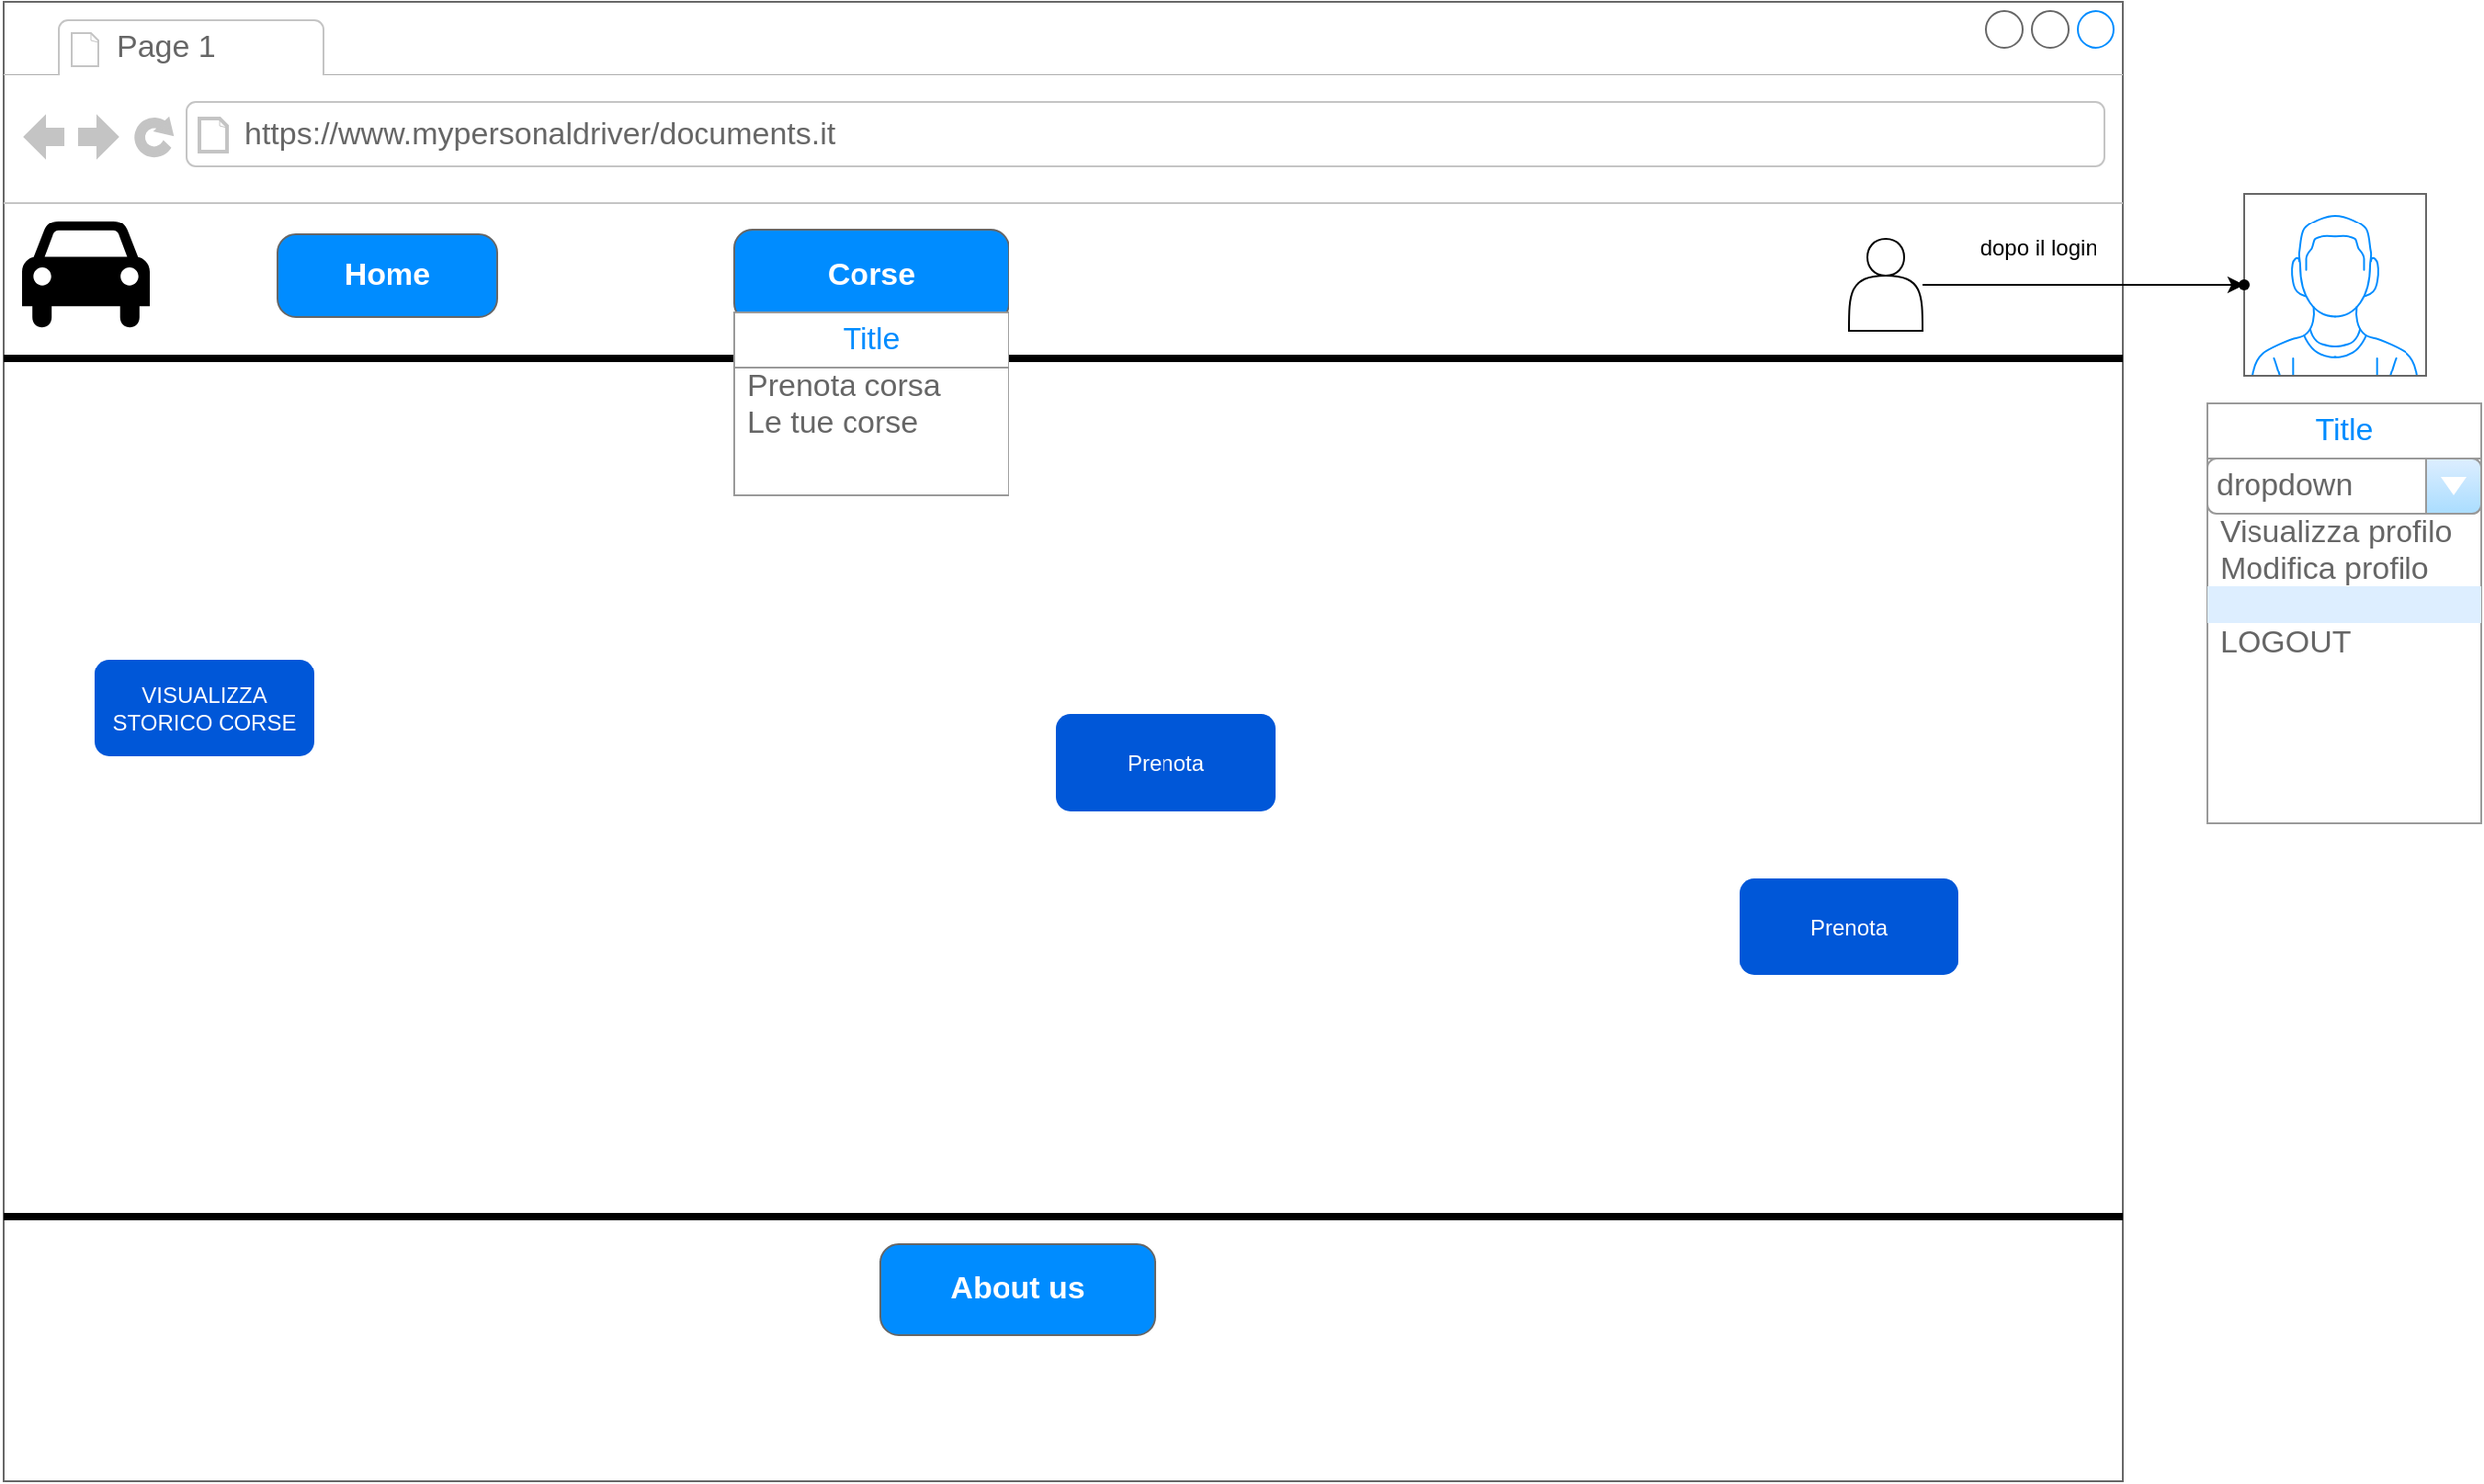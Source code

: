 <mxfile version="24.8.4">
  <diagram name="Pagina-1" id="dskma8Z-gOSgwQgC8u4p">
    <mxGraphModel dx="1687" dy="2087" grid="1" gridSize="10" guides="1" tooltips="1" connect="1" arrows="1" fold="1" page="1" pageScale="1" pageWidth="827" pageHeight="1169" math="0" shadow="0">
      <root>
        <mxCell id="0" />
        <mxCell id="1" parent="0" />
        <mxCell id="lYbrD1-ZG2RP-sd4UIId-1" value="" style="strokeWidth=1;shadow=0;dashed=0;align=center;html=1;shape=mxgraph.mockup.containers.browserWindow;rSize=0;strokeColor=#666666;strokeColor2=#008cff;strokeColor3=#c4c4c4;mainText=,;recursiveResize=0;" vertex="1" parent="1">
          <mxGeometry x="54" y="-10" width="1160" height="810" as="geometry" />
        </mxCell>
        <mxCell id="lYbrD1-ZG2RP-sd4UIId-2" value="Page 1" style="strokeWidth=1;shadow=0;dashed=0;align=center;html=1;shape=mxgraph.mockup.containers.anchor;fontSize=17;fontColor=#666666;align=left;whiteSpace=wrap;" vertex="1" parent="lYbrD1-ZG2RP-sd4UIId-1">
          <mxGeometry x="60" y="12" width="110" height="26" as="geometry" />
        </mxCell>
        <mxCell id="lYbrD1-ZG2RP-sd4UIId-3" value="https://www.mypersonaldriver/documents.it" style="strokeWidth=1;shadow=0;dashed=0;align=center;html=1;shape=mxgraph.mockup.containers.anchor;rSize=0;fontSize=17;fontColor=#666666;align=left;" vertex="1" parent="lYbrD1-ZG2RP-sd4UIId-1">
          <mxGeometry x="130" y="60" width="250" height="26" as="geometry" />
        </mxCell>
        <mxCell id="lYbrD1-ZG2RP-sd4UIId-4" value="" style="shape=actor;whiteSpace=wrap;html=1;" vertex="1" parent="lYbrD1-ZG2RP-sd4UIId-1">
          <mxGeometry x="1010" y="130" width="40" height="50" as="geometry" />
        </mxCell>
        <mxCell id="lYbrD1-ZG2RP-sd4UIId-5" value="dopo il login&amp;nbsp;" style="text;html=1;align=center;verticalAlign=middle;resizable=0;points=[];autosize=1;strokeColor=none;fillColor=none;" vertex="1" parent="lYbrD1-ZG2RP-sd4UIId-1">
          <mxGeometry x="1070" y="120" width="90" height="30" as="geometry" />
        </mxCell>
        <mxCell id="lYbrD1-ZG2RP-sd4UIId-6" value="" style="line;strokeWidth=4;html=1;perimeter=backbonePerimeter;points=[];outlineConnect=0;" vertex="1" parent="lYbrD1-ZG2RP-sd4UIId-1">
          <mxGeometry y="190" width="1160" height="10" as="geometry" />
        </mxCell>
        <mxCell id="lYbrD1-ZG2RP-sd4UIId-7" value="" style="shape=mxgraph.signs.transportation.car_4;html=1;pointerEvents=1;fillColor=#000000;strokeColor=none;verticalLabelPosition=bottom;verticalAlign=top;align=center;" vertex="1" parent="lYbrD1-ZG2RP-sd4UIId-1">
          <mxGeometry x="10" y="120" width="70" height="60" as="geometry" />
        </mxCell>
        <mxCell id="lYbrD1-ZG2RP-sd4UIId-8" value="Home" style="strokeWidth=1;shadow=0;dashed=0;align=center;html=1;shape=mxgraph.mockup.buttons.button;strokeColor=#666666;fontColor=#ffffff;mainText=;buttonStyle=round;fontSize=17;fontStyle=1;fillColor=#008cff;whiteSpace=wrap;" vertex="1" parent="lYbrD1-ZG2RP-sd4UIId-1">
          <mxGeometry x="150" y="127.5" width="120" height="45" as="geometry" />
        </mxCell>
        <mxCell id="lYbrD1-ZG2RP-sd4UIId-9" value="" style="line;strokeWidth=4;html=1;perimeter=backbonePerimeter;points=[];outlineConnect=0;" vertex="1" parent="lYbrD1-ZG2RP-sd4UIId-1">
          <mxGeometry y="660" width="1160" height="10" as="geometry" />
        </mxCell>
        <mxCell id="lYbrD1-ZG2RP-sd4UIId-10" value="About us" style="strokeWidth=1;shadow=0;dashed=0;align=center;html=1;shape=mxgraph.mockup.buttons.button;strokeColor=#666666;fontColor=#ffffff;mainText=;buttonStyle=round;fontSize=17;fontStyle=1;fillColor=#008cff;whiteSpace=wrap;" vertex="1" parent="lYbrD1-ZG2RP-sd4UIId-1">
          <mxGeometry x="480" y="680" width="150" height="50" as="geometry" />
        </mxCell>
        <mxCell id="lYbrD1-ZG2RP-sd4UIId-11" value="Corse" style="strokeWidth=1;shadow=0;dashed=0;align=center;html=1;shape=mxgraph.mockup.buttons.button;strokeColor=#666666;fontColor=#ffffff;mainText=;buttonStyle=round;fontSize=17;fontStyle=1;fillColor=#008cff;whiteSpace=wrap;" vertex="1" parent="lYbrD1-ZG2RP-sd4UIId-1">
          <mxGeometry x="400" y="125" width="150" height="50" as="geometry" />
        </mxCell>
        <mxCell id="lYbrD1-ZG2RP-sd4UIId-32" value="Prenota&lt;span style=&quot;color: rgba(0, 0, 0, 0); font-family: monospace; font-size: 0px; text-align: start; text-wrap-mode: nowrap;&quot;&gt;%3CmxGraphModel%3E%3Croot%3E%3CmxCell%20id%3D%220%22%2F%3E%3CmxCell%20id%3D%221%22%20parent%3D%220%22%2F%3E%3CmxCell%20id%3D%222%22%20value%3D%22Primary%22%20style%3D%22rounded%3D1%3BfillColor%3D%230057D8%3BstrokeColor%3Dnone%3Bhtml%3D1%3BwhiteSpace%3Dwrap%3BfontColor%3D%23ffffff%3Balign%3Dcenter%3BverticalAlign%3Dmiddle%3BfontStyle%3D0%3BfontSize%3D12%3Bsketch%3D0%3B%22%20vertex%3D%221%22%20parent%3D%221%22%3E%3CmxGeometry%20x%3D%2270%22%20y%3D%22200%22%20width%3D%22120%22%20height%3D%2253%22%20as%3D%22geometry%22%2F%3E%3C%2FmxCell%3E%3C%2Froot%3E%3C%2FmxGraphModel%3E&lt;/span&gt;" style="rounded=1;fillColor=#0057D8;strokeColor=none;html=1;whiteSpace=wrap;fontColor=#ffffff;align=center;verticalAlign=middle;fontStyle=0;fontSize=12;sketch=0;" vertex="1" parent="lYbrD1-ZG2RP-sd4UIId-1">
          <mxGeometry x="950" y="480" width="120" height="53" as="geometry" />
        </mxCell>
        <mxCell id="lYbrD1-ZG2RP-sd4UIId-73" value="VISUALIZZA STORICO CORSE" style="rounded=1;fillColor=#0057D8;strokeColor=none;html=1;whiteSpace=wrap;fontColor=#ffffff;align=center;verticalAlign=middle;fontStyle=0;fontSize=12;sketch=0;" vertex="1" parent="lYbrD1-ZG2RP-sd4UIId-1">
          <mxGeometry x="50" y="360" width="120" height="53" as="geometry" />
        </mxCell>
        <mxCell id="lYbrD1-ZG2RP-sd4UIId-74" value="Prenota&lt;span style=&quot;color: rgba(0, 0, 0, 0); font-family: monospace; font-size: 0px; text-align: start; text-wrap-mode: nowrap;&quot;&gt;%3CmxGraphModel%3E%3Croot%3E%3CmxCell%20id%3D%220%22%2F%3E%3CmxCell%20id%3D%221%22%20parent%3D%220%22%2F%3E%3CmxCell%20id%3D%222%22%20value%3D%22Primary%22%20style%3D%22rounded%3D1%3BfillColor%3D%230057D8%3BstrokeColor%3Dnone%3Bhtml%3D1%3BwhiteSpace%3Dwrap%3BfontColor%3D%23ffffff%3Balign%3Dcenter%3BverticalAlign%3Dmiddle%3BfontStyle%3D0%3BfontSize%3D12%3Bsketch%3D0%3B%22%20vertex%3D%221%22%20parent%3D%221%22%3E%3CmxGeometry%20x%3D%2270%22%20y%3D%22200%22%20width%3D%22120%22%20height%3D%2253%22%20as%3D%22geometry%22%2F%3E%3C%2FmxCell%3E%3C%2Froot%3E%3C%2FmxGraphModel%3E&lt;/span&gt;" style="rounded=1;fillColor=#0057D8;strokeColor=none;html=1;whiteSpace=wrap;fontColor=#ffffff;align=center;verticalAlign=middle;fontStyle=0;fontSize=12;sketch=0;" vertex="1" parent="lYbrD1-ZG2RP-sd4UIId-1">
          <mxGeometry x="576" y="390" width="120" height="53" as="geometry" />
        </mxCell>
        <mxCell id="lYbrD1-ZG2RP-sd4UIId-17" value="" style="verticalLabelPosition=bottom;shadow=0;dashed=0;align=center;html=1;verticalAlign=top;strokeWidth=1;shape=mxgraph.mockup.containers.userMale;strokeColor=#666666;strokeColor2=#008cff;" vertex="1" parent="1">
          <mxGeometry x="1280" y="95" width="100" height="100" as="geometry" />
        </mxCell>
        <mxCell id="lYbrD1-ZG2RP-sd4UIId-18" value="" style="shape=waypoint;sketch=0;size=6;pointerEvents=1;points=[];fillColor=default;resizable=0;rotatable=0;perimeter=centerPerimeter;snapToPoint=1;" vertex="1" parent="1">
          <mxGeometry x="1270" y="135" width="20" height="20" as="geometry" />
        </mxCell>
        <mxCell id="lYbrD1-ZG2RP-sd4UIId-19" value="" style="edgeStyle=orthogonalEdgeStyle;rounded=0;orthogonalLoop=1;jettySize=auto;html=1;" edge="1" parent="1" source="lYbrD1-ZG2RP-sd4UIId-4" target="lYbrD1-ZG2RP-sd4UIId-18">
          <mxGeometry relative="1" as="geometry" />
        </mxCell>
        <mxCell id="lYbrD1-ZG2RP-sd4UIId-20" value="Title" style="swimlane;strokeColor=#999999;swimlaneFillColor=#FFFFFF;fillColor=#ffffff;fontColor=#008CFF;fontStyle=0;childLayout=stackLayout;horizontal=1;startSize=30;horizontalStack=0;resizeParent=1;resizeParentMax=0;resizeLast=0;collapsible=0;marginBottom=0;whiteSpace=wrap;html=1;fontSize=17;" vertex="1" parent="1">
          <mxGeometry x="454" y="160" width="150" height="100" as="geometry" />
        </mxCell>
        <mxCell id="lYbrD1-ZG2RP-sd4UIId-21" value="Prenota corsa" style="text;spacing=0;strokeColor=none;align=left;verticalAlign=middle;spacingLeft=7;spacingRight=10;overflow=hidden;points=[[0,0.5],[1,0.5]];portConstraint=eastwest;rotatable=0;whiteSpace=wrap;html=1;fillColor=none;fontColor=#666666;fontSize=17;" vertex="1" parent="lYbrD1-ZG2RP-sd4UIId-20">
          <mxGeometry y="30" width="150" height="20" as="geometry" />
        </mxCell>
        <mxCell id="lYbrD1-ZG2RP-sd4UIId-22" value="Le tue corse" style="text;spacing=0;strokeColor=none;align=left;verticalAlign=middle;spacingLeft=7;spacingRight=10;overflow=hidden;points=[[0,0.5],[1,0.5]];portConstraint=eastwest;rotatable=0;whiteSpace=wrap;html=1;rSize=5;fillColor=none;fontColor=#666666;fontSize=17;" vertex="1" parent="lYbrD1-ZG2RP-sd4UIId-20">
          <mxGeometry y="50" width="150" height="20" as="geometry" />
        </mxCell>
        <mxCell id="lYbrD1-ZG2RP-sd4UIId-23" value="" style="text;spacing=0;strokeColor=none;align=left;verticalAlign=middle;spacingLeft=7;spacingRight=10;overflow=hidden;points=[[0,0.5],[1,0.5]];portConstraint=eastwest;rotatable=0;whiteSpace=wrap;html=1;fillColor=none;fontColor=#666666;fontSize=17;" vertex="1" parent="lYbrD1-ZG2RP-sd4UIId-20">
          <mxGeometry y="70" width="150" height="30" as="geometry" />
        </mxCell>
        <mxCell id="lYbrD1-ZG2RP-sd4UIId-24" value="Title" style="swimlane;strokeColor=#999999;swimlaneFillColor=#FFFFFF;fillColor=#ffffff;fontColor=#008CFF;fontStyle=0;childLayout=stackLayout;horizontal=1;startSize=30;horizontalStack=0;resizeParent=1;resizeParentMax=0;resizeLast=0;collapsible=0;marginBottom=0;whiteSpace=wrap;html=1;fontSize=17;" vertex="1" parent="1">
          <mxGeometry x="1260" y="210" width="150" height="230" as="geometry" />
        </mxCell>
        <mxCell id="lYbrD1-ZG2RP-sd4UIId-25" value="dropdown" style="strokeWidth=1;shadow=0;dashed=0;align=center;html=1;shape=mxgraph.mockup.forms.comboBox;strokeColor=#999999;fillColor=#ddeeff;align=left;fillColor2=#aaddff;mainText=;fontColor=#666666;fontSize=17;spacingLeft=3;" vertex="1" parent="lYbrD1-ZG2RP-sd4UIId-24">
          <mxGeometry y="30" width="150" height="30" as="geometry" />
        </mxCell>
        <mxCell id="lYbrD1-ZG2RP-sd4UIId-26" value="Visualizza profilo" style="text;spacing=0;strokeColor=none;align=left;verticalAlign=middle;spacingLeft=7;spacingRight=10;overflow=hidden;points=[[0,0.5],[1,0.5]];portConstraint=eastwest;rotatable=0;whiteSpace=wrap;html=1;fillColor=none;fontColor=#666666;fontSize=17;" vertex="1" parent="lYbrD1-ZG2RP-sd4UIId-24">
          <mxGeometry y="60" width="150" height="20" as="geometry" />
        </mxCell>
        <mxCell id="lYbrD1-ZG2RP-sd4UIId-27" value="Modifica profilo" style="text;spacing=0;strokeColor=none;align=left;verticalAlign=middle;spacingLeft=7;spacingRight=10;overflow=hidden;points=[[0,0.5],[1,0.5]];portConstraint=eastwest;rotatable=0;whiteSpace=wrap;html=1;rSize=5;fillColor=none;fontColor=#666666;fontSize=17;" vertex="1" parent="lYbrD1-ZG2RP-sd4UIId-24">
          <mxGeometry y="80" width="150" height="20" as="geometry" />
        </mxCell>
        <mxCell id="lYbrD1-ZG2RP-sd4UIId-28" value="" style="text;spacing=0;strokeColor=none;align=left;verticalAlign=middle;spacingLeft=7;spacingRight=10;overflow=hidden;points=[[0,0.5],[1,0.5]];portConstraint=eastwest;rotatable=0;whiteSpace=wrap;html=1;rSize=5;fillColor=#DDEEFF;fontColor=#666666;fontSize=17;" vertex="1" parent="lYbrD1-ZG2RP-sd4UIId-24">
          <mxGeometry y="100" width="150" height="20" as="geometry" />
        </mxCell>
        <mxCell id="lYbrD1-ZG2RP-sd4UIId-29" value="LOGOUT" style="text;spacing=0;strokeColor=none;align=left;verticalAlign=middle;spacingLeft=7;spacingRight=10;overflow=hidden;points=[[0,0.5],[1,0.5]];portConstraint=eastwest;rotatable=0;whiteSpace=wrap;html=1;fillColor=none;fontColor=#666666;fontSize=17;" vertex="1" parent="lYbrD1-ZG2RP-sd4UIId-24">
          <mxGeometry y="120" width="150" height="20" as="geometry" />
        </mxCell>
        <mxCell id="lYbrD1-ZG2RP-sd4UIId-30" value="" style="text;spacing=0;strokeColor=none;align=left;verticalAlign=middle;spacingLeft=7;spacingRight=10;overflow=hidden;points=[[0,0.5],[1,0.5]];portConstraint=eastwest;rotatable=0;whiteSpace=wrap;html=1;fillColor=none;fontColor=#666666;fontSize=17;" vertex="1" parent="lYbrD1-ZG2RP-sd4UIId-24">
          <mxGeometry y="140" width="150" height="90" as="geometry" />
        </mxCell>
      </root>
    </mxGraphModel>
  </diagram>
</mxfile>
